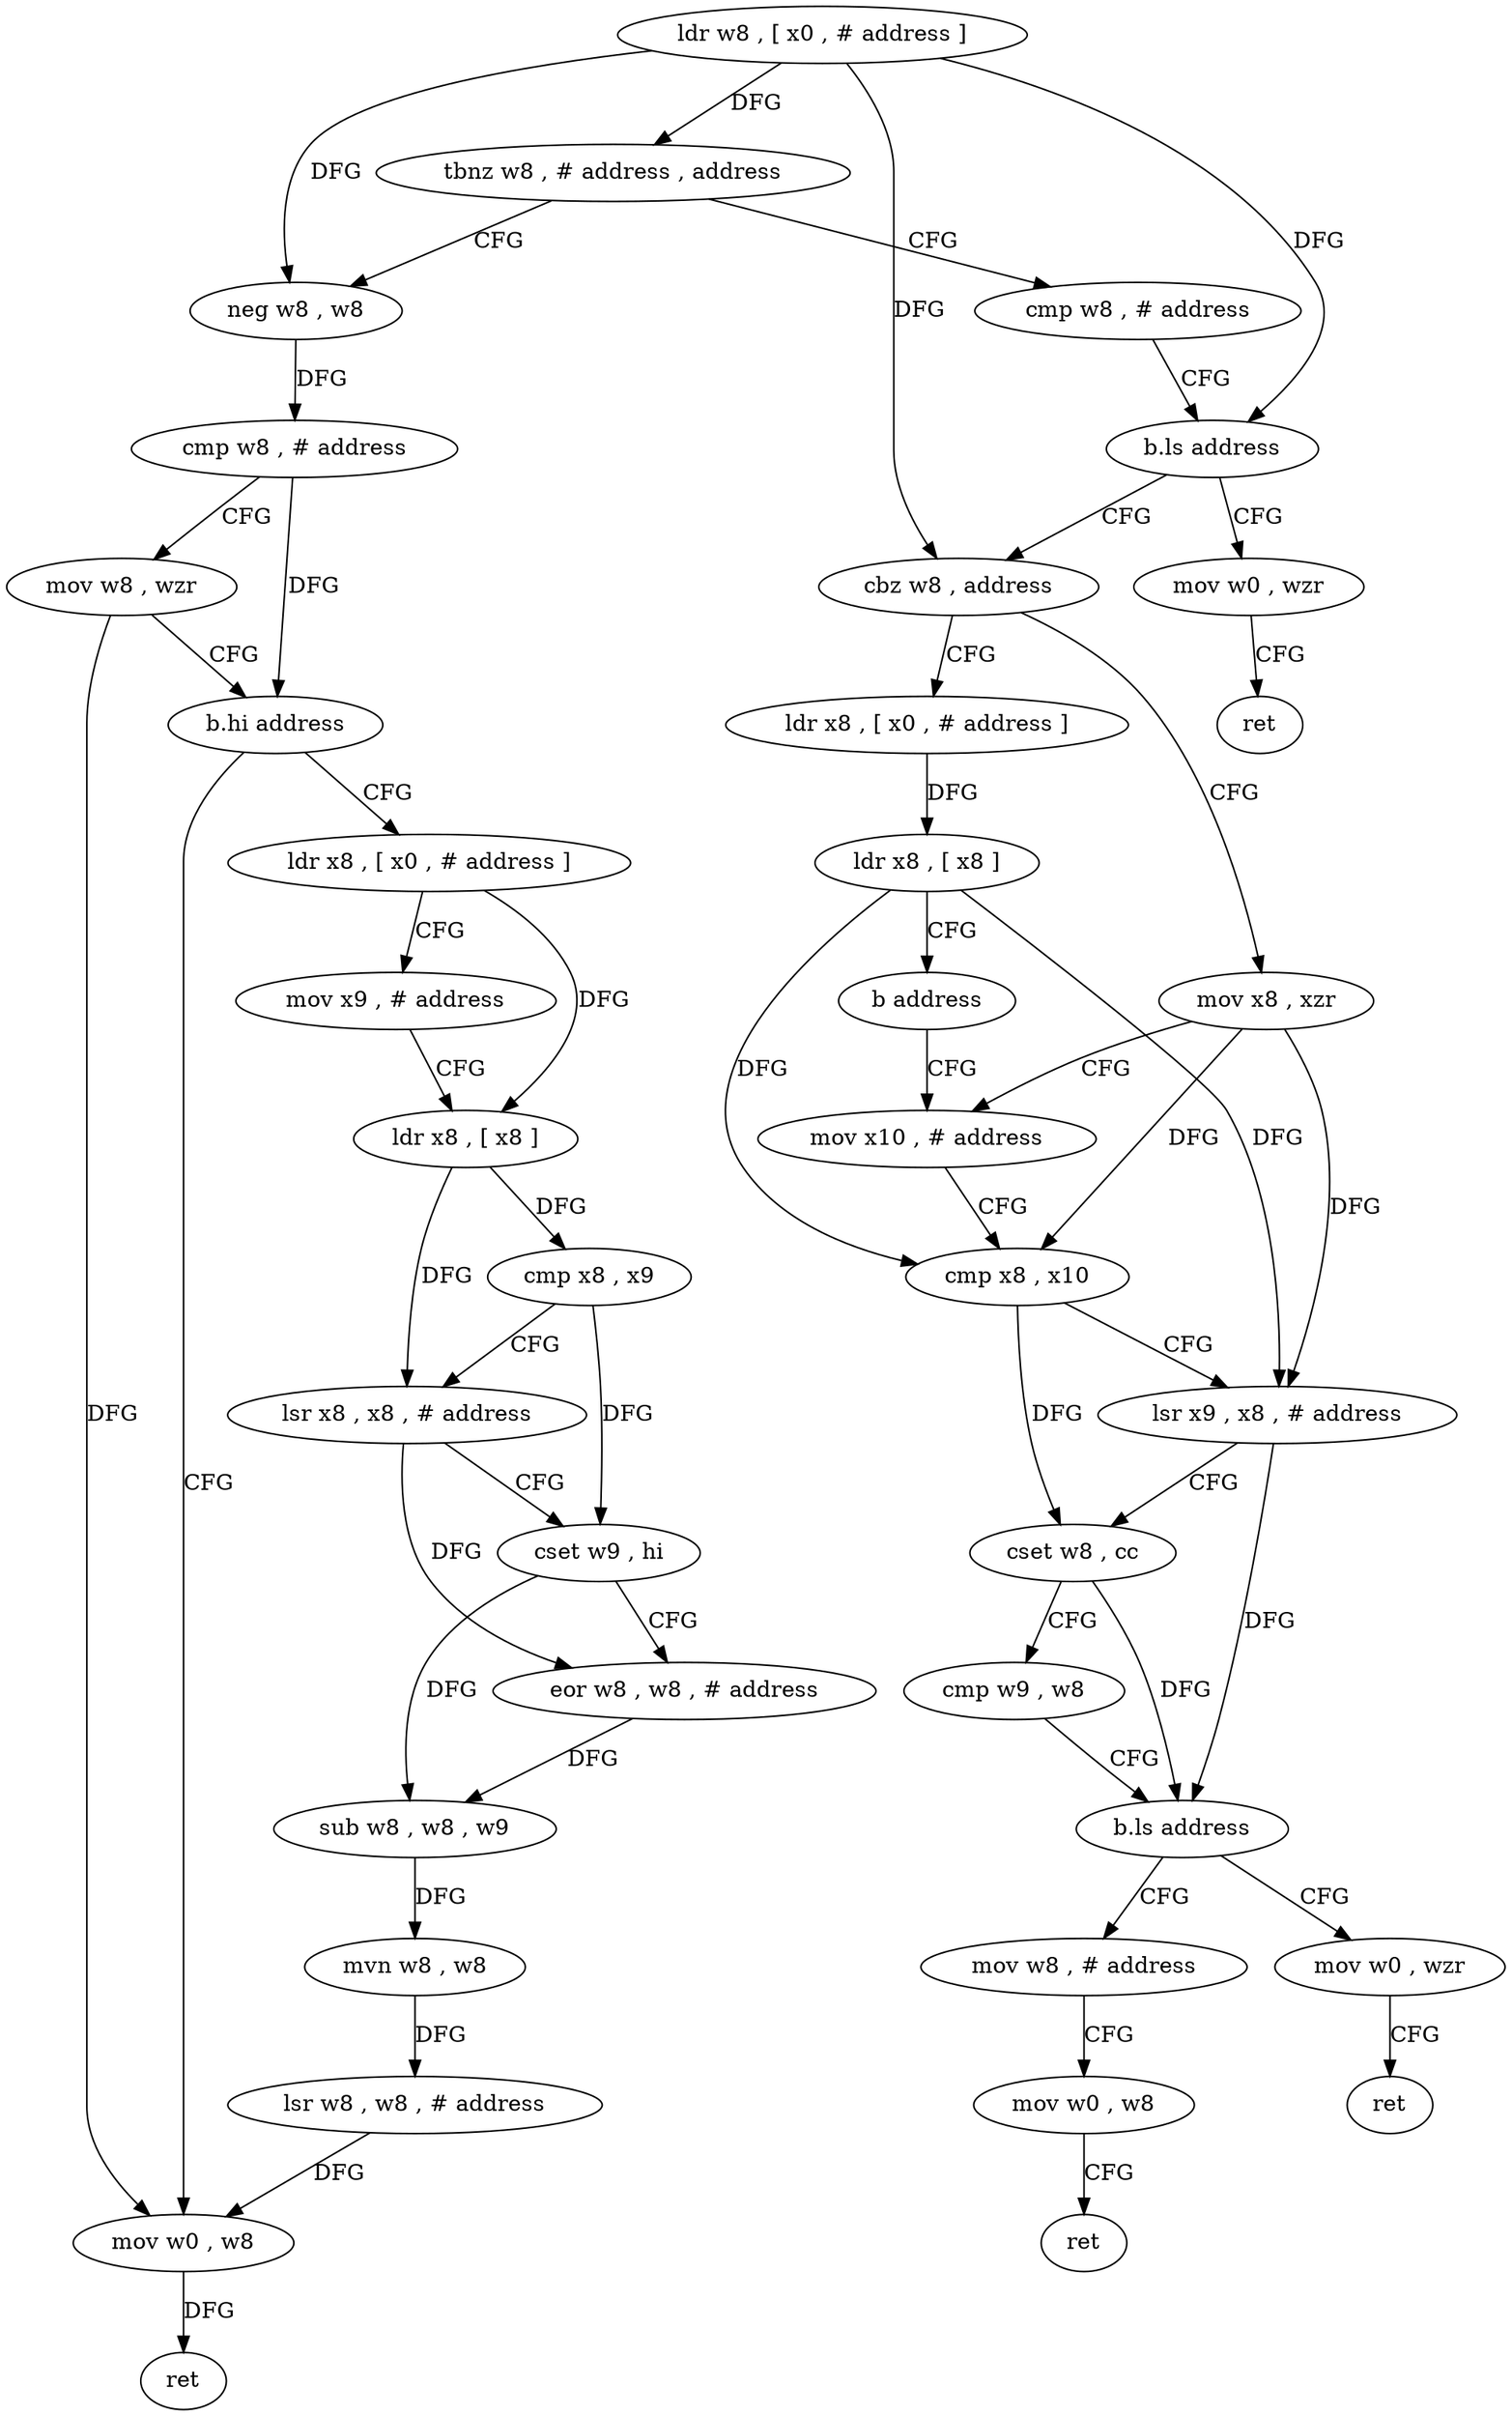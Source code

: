 digraph "func" {
"4227500" [label = "ldr w8 , [ x0 , # address ]" ]
"4227504" [label = "tbnz w8 , # address , address" ]
"4227524" [label = "neg w8 , w8" ]
"4227508" [label = "cmp w8 , # address" ]
"4227528" [label = "cmp w8 , # address" ]
"4227532" [label = "mov w8 , wzr" ]
"4227536" [label = "b.hi address" ]
"4227580" [label = "mov w0 , w8" ]
"4227540" [label = "ldr x8 , [ x0 , # address ]" ]
"4227512" [label = "b.ls address" ]
"4227588" [label = "cbz w8 , address" ]
"4227516" [label = "mov w0 , wzr" ]
"4227584" [label = "ret" ]
"4227544" [label = "mov x9 , # address" ]
"4227548" [label = "ldr x8 , [ x8 ]" ]
"4227552" [label = "cmp x8 , x9" ]
"4227556" [label = "lsr x8 , x8 , # address" ]
"4227560" [label = "cset w9 , hi" ]
"4227564" [label = "eor w8 , w8 , # address" ]
"4227568" [label = "sub w8 , w8 , w9" ]
"4227572" [label = "mvn w8 , w8" ]
"4227576" [label = "lsr w8 , w8 , # address" ]
"4227604" [label = "mov x8 , xzr" ]
"4227592" [label = "ldr x8 , [ x0 , # address ]" ]
"4227520" [label = "ret" ]
"4227608" [label = "mov x10 , # address" ]
"4227596" [label = "ldr x8 , [ x8 ]" ]
"4227600" [label = "b address" ]
"4227640" [label = "mov w8 , # address" ]
"4227644" [label = "mov w0 , w8" ]
"4227648" [label = "ret" ]
"4227632" [label = "mov w0 , wzr" ]
"4227636" [label = "ret" ]
"4227612" [label = "cmp x8 , x10" ]
"4227616" [label = "lsr x9 , x8 , # address" ]
"4227620" [label = "cset w8 , cc" ]
"4227624" [label = "cmp w9 , w8" ]
"4227628" [label = "b.ls address" ]
"4227500" -> "4227504" [ label = "DFG" ]
"4227500" -> "4227524" [ label = "DFG" ]
"4227500" -> "4227512" [ label = "DFG" ]
"4227500" -> "4227588" [ label = "DFG" ]
"4227504" -> "4227524" [ label = "CFG" ]
"4227504" -> "4227508" [ label = "CFG" ]
"4227524" -> "4227528" [ label = "DFG" ]
"4227508" -> "4227512" [ label = "CFG" ]
"4227528" -> "4227532" [ label = "CFG" ]
"4227528" -> "4227536" [ label = "DFG" ]
"4227532" -> "4227536" [ label = "CFG" ]
"4227532" -> "4227580" [ label = "DFG" ]
"4227536" -> "4227580" [ label = "CFG" ]
"4227536" -> "4227540" [ label = "CFG" ]
"4227580" -> "4227584" [ label = "DFG" ]
"4227540" -> "4227544" [ label = "CFG" ]
"4227540" -> "4227548" [ label = "DFG" ]
"4227512" -> "4227588" [ label = "CFG" ]
"4227512" -> "4227516" [ label = "CFG" ]
"4227588" -> "4227604" [ label = "CFG" ]
"4227588" -> "4227592" [ label = "CFG" ]
"4227516" -> "4227520" [ label = "CFG" ]
"4227544" -> "4227548" [ label = "CFG" ]
"4227548" -> "4227552" [ label = "DFG" ]
"4227548" -> "4227556" [ label = "DFG" ]
"4227552" -> "4227556" [ label = "CFG" ]
"4227552" -> "4227560" [ label = "DFG" ]
"4227556" -> "4227560" [ label = "CFG" ]
"4227556" -> "4227564" [ label = "DFG" ]
"4227560" -> "4227564" [ label = "CFG" ]
"4227560" -> "4227568" [ label = "DFG" ]
"4227564" -> "4227568" [ label = "DFG" ]
"4227568" -> "4227572" [ label = "DFG" ]
"4227572" -> "4227576" [ label = "DFG" ]
"4227576" -> "4227580" [ label = "DFG" ]
"4227604" -> "4227608" [ label = "CFG" ]
"4227604" -> "4227612" [ label = "DFG" ]
"4227604" -> "4227616" [ label = "DFG" ]
"4227592" -> "4227596" [ label = "DFG" ]
"4227608" -> "4227612" [ label = "CFG" ]
"4227596" -> "4227600" [ label = "CFG" ]
"4227596" -> "4227612" [ label = "DFG" ]
"4227596" -> "4227616" [ label = "DFG" ]
"4227600" -> "4227608" [ label = "CFG" ]
"4227640" -> "4227644" [ label = "CFG" ]
"4227644" -> "4227648" [ label = "CFG" ]
"4227632" -> "4227636" [ label = "CFG" ]
"4227612" -> "4227616" [ label = "CFG" ]
"4227612" -> "4227620" [ label = "DFG" ]
"4227616" -> "4227620" [ label = "CFG" ]
"4227616" -> "4227628" [ label = "DFG" ]
"4227620" -> "4227624" [ label = "CFG" ]
"4227620" -> "4227628" [ label = "DFG" ]
"4227624" -> "4227628" [ label = "CFG" ]
"4227628" -> "4227640" [ label = "CFG" ]
"4227628" -> "4227632" [ label = "CFG" ]
}
